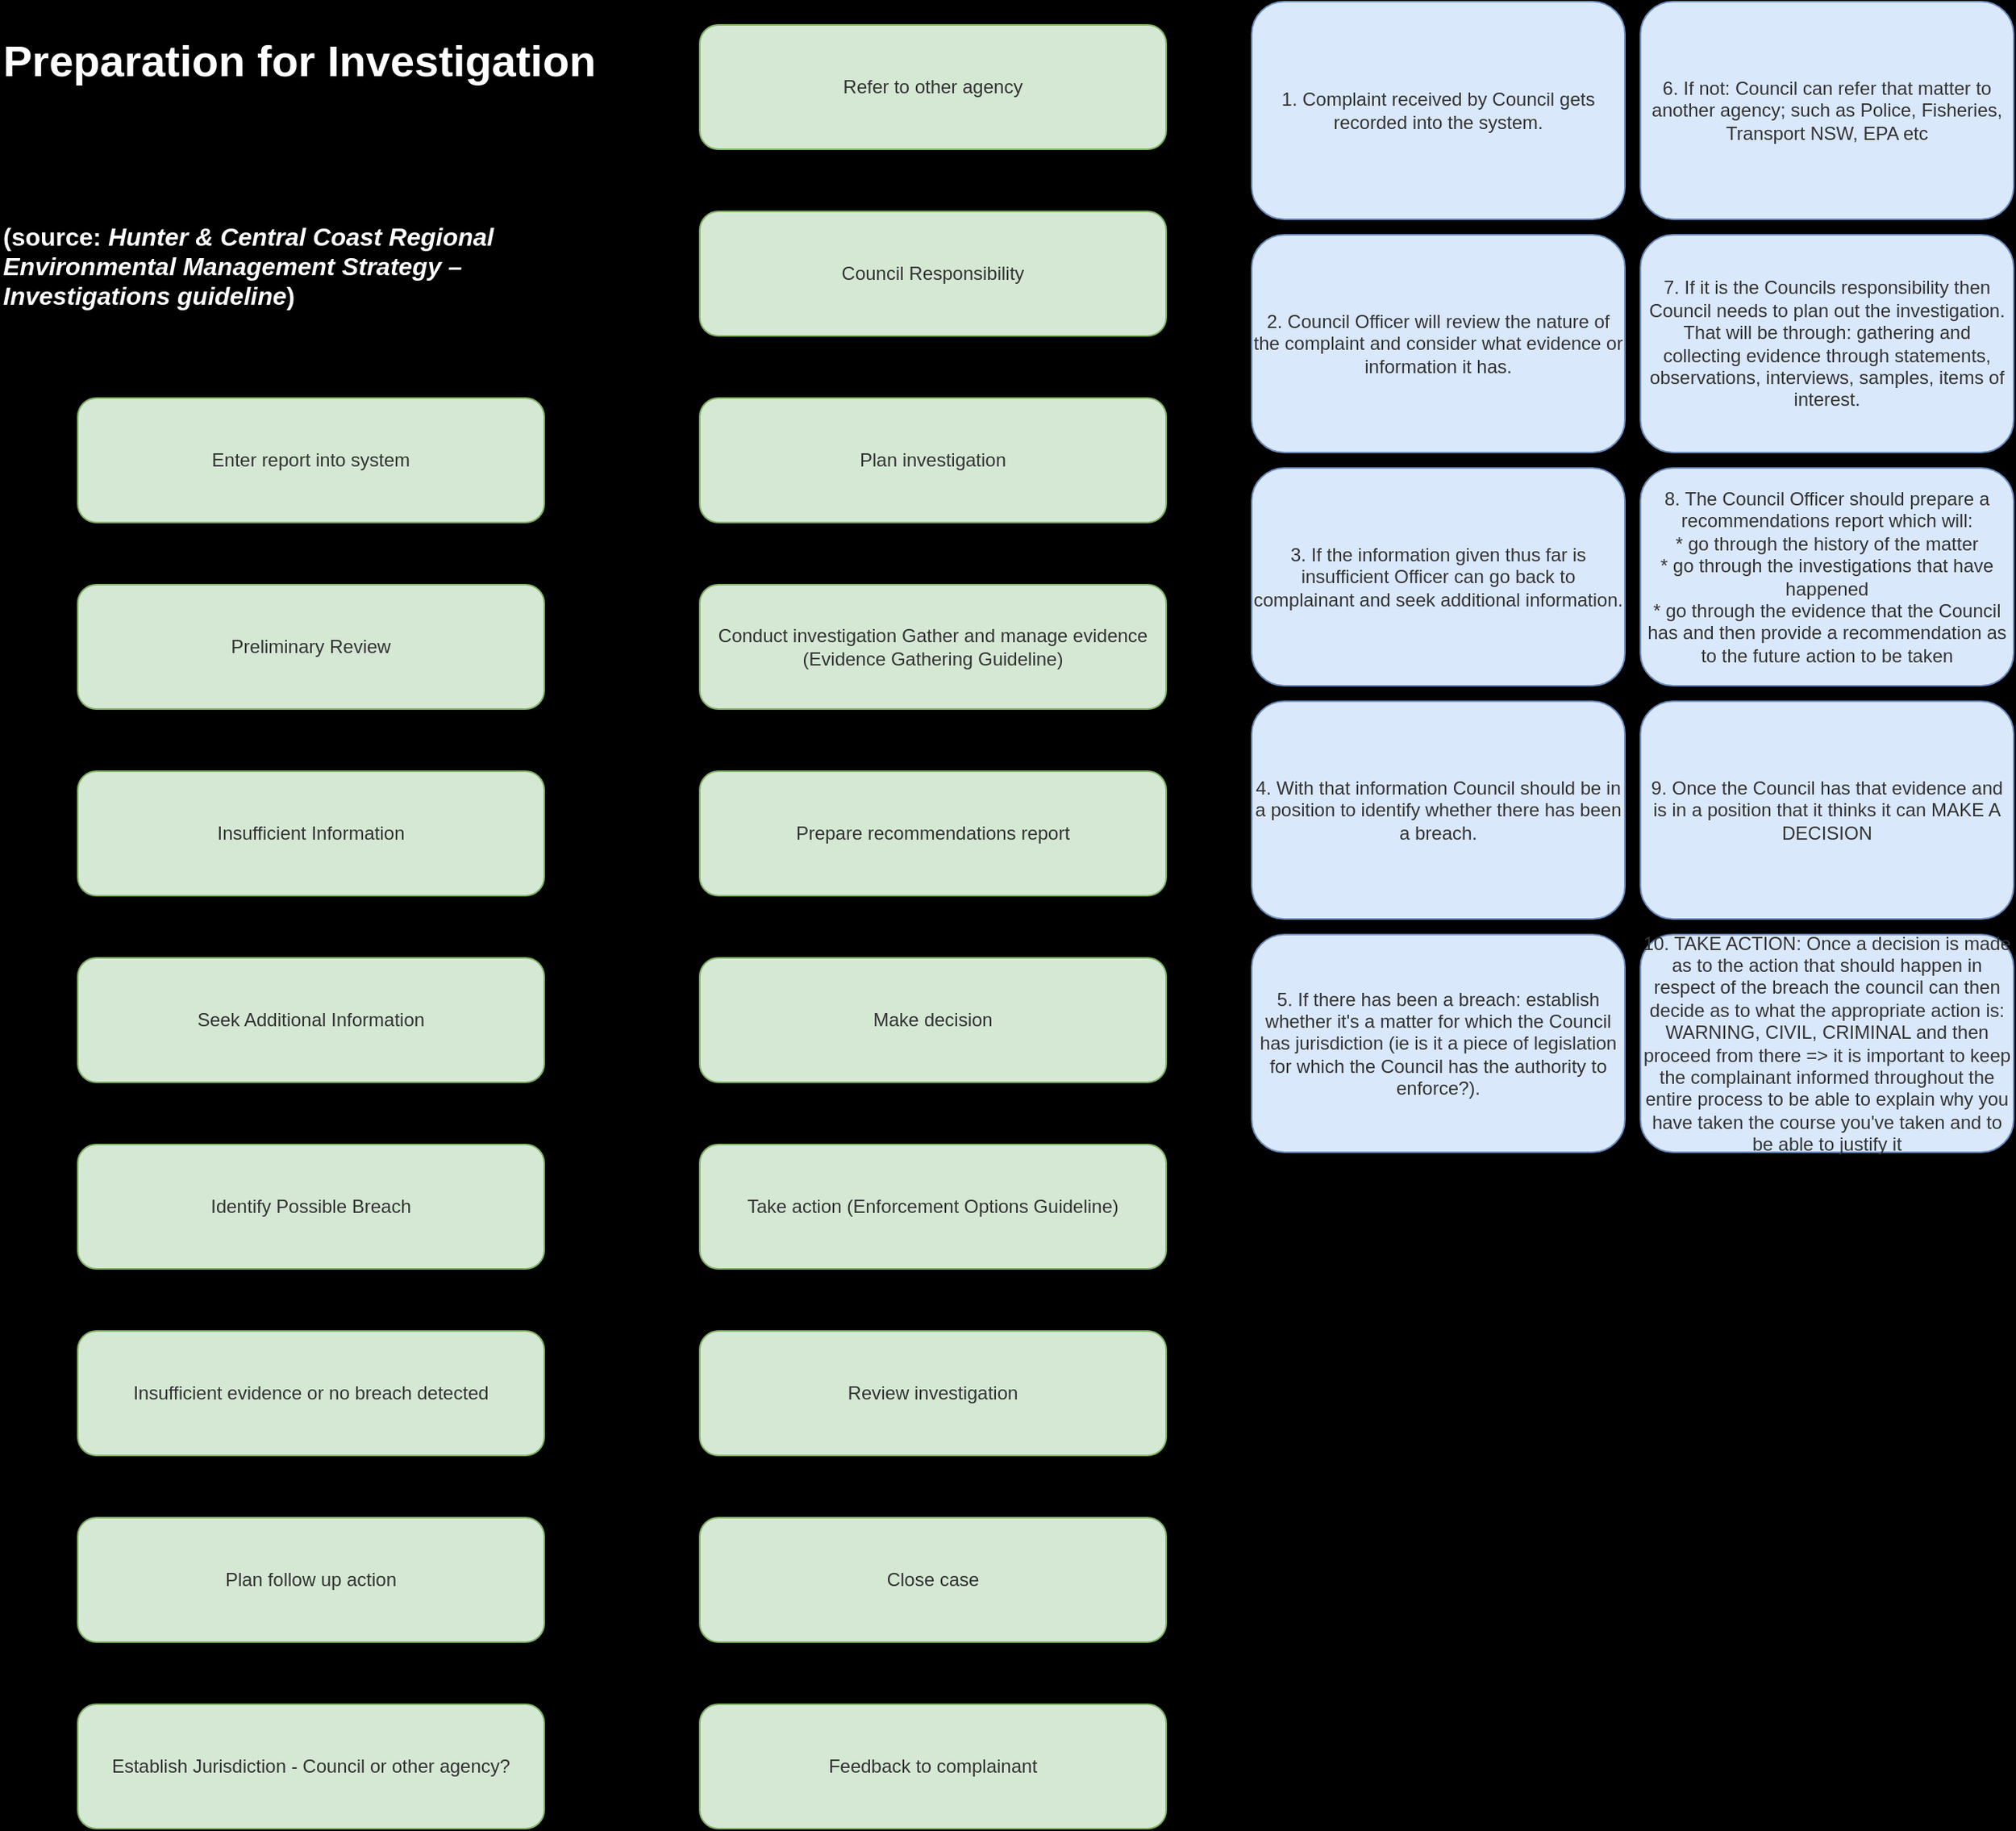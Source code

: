 <mxfile>
  <diagram id="huR" name="Shapes">
    <mxGraphModel dx="0" dy="0" background="#000000" grid="0" gridSize="10" guides="1" tooltips="1" connect="1" arrows="1" fold="1" page="1" pageScale="1" pageWidth="1169" pageHeight="827" math="0" shadow="0">
      <root>
        <mxCell id="page_root_huR" parent="huR"/>
        <mxCell id="node_root_huR" parent="page_root_huR"/>
        <mxCell id="huR-2" value="Preparation for Investigation" style="whiteSpace=wrap;html=1;rounded=1;fontColor=#FFFFFF;text;fontSize=28;fontStyle=1;fillColor=none" vertex="1" parent="node_root_huR">
          <mxGeometry x="0" y="20" width="400" height="80" as="geometry"/>
        </mxCell>
        <mxCell id="huR-3" value="(&lt;b&gt;source&lt;/b&gt;: &lt;i&gt;Hunter &amp; Central Coast Regional Environmental Management Strategy &#x2013; Investigations guideline&lt;/i&gt;)" style="whiteSpace=wrap;html=1;rounded=1;fontColor=#FFFFFF;text;fontSize=16;fontStyle=1;fillColor=none" vertex="1" parent="node_root_huR">
          <mxGeometry x="0" y="140" width="400" height="80" as="geometry"/>
        </mxCell>
        <mxCell id="huR-4" value="Enter report into system" style="whiteSpace=wrap;html=1;rounded=1;fillColor=#d5e8d4;strokeColor=#82b366;fontColor=#333333" vertex="1" parent="node_root_huR">
          <mxGeometry x="50" y="260" width="300" height="80" as="geometry"/>
        </mxCell>
        <mxCell id="huR-5" value="Preliminary Review" style="whiteSpace=wrap;html=1;rounded=1;fillColor=#d5e8d4;strokeColor=#82b366;fontColor=#333333" vertex="1" parent="node_root_huR">
          <mxGeometry x="50" y="380" width="300" height="80" as="geometry"/>
        </mxCell>
        <mxCell id="huR-6" value="Insufficient Information" style="whiteSpace=wrap;html=1;rounded=1;fillColor=#d5e8d4;strokeColor=#82b366;fontColor=#333333" vertex="1" parent="node_root_huR">
          <mxGeometry x="50" y="500" width="300" height="80" as="geometry"/>
        </mxCell>
        <mxCell id="huR-7" value="Seek Additional Information" style="whiteSpace=wrap;html=1;rounded=1;fillColor=#d5e8d4;strokeColor=#82b366;fontColor=#333333" vertex="1" parent="node_root_huR">
          <mxGeometry x="50" y="620" width="300" height="80" as="geometry"/>
        </mxCell>
        <mxCell id="huR-8" value="Identify Possible Breach" style="whiteSpace=wrap;html=1;rounded=1;fillColor=#d5e8d4;strokeColor=#82b366;fontColor=#333333" vertex="1" parent="node_root_huR">
          <mxGeometry x="50" y="740" width="300" height="80" as="geometry"/>
        </mxCell>
        <mxCell id="huR-9" value="Insufficient evidence or no breach detected" style="whiteSpace=wrap;html=1;rounded=1;fillColor=#d5e8d4;strokeColor=#82b366;fontColor=#333333" vertex="1" parent="node_root_huR">
          <mxGeometry x="50" y="860" width="300" height="80" as="geometry"/>
        </mxCell>
        <mxCell id="huR-10" value="Plan follow up action" style="whiteSpace=wrap;html=1;rounded=1;fillColor=#d5e8d4;strokeColor=#82b366;fontColor=#333333" vertex="1" parent="node_root_huR">
          <mxGeometry x="50" y="980" width="300" height="80" as="geometry"/>
        </mxCell>
        <mxCell id="huR-11" value="Establish Jurisdiction - Council or other agency?" style="whiteSpace=wrap;html=1;rounded=1;fillColor=#d5e8d4;strokeColor=#82b366;fontColor=#333333" vertex="1" parent="node_root_huR">
          <mxGeometry x="50" y="1100" width="300" height="80" as="geometry"/>
        </mxCell>
        <mxCell id="huR-12" value="Refer to other agency" style="whiteSpace=wrap;html=1;rounded=1;fillColor=#d5e8d4;strokeColor=#82b366;fontColor=#333333" vertex="1" parent="node_root_huR">
          <mxGeometry x="450" y="20" width="300" height="80" as="geometry"/>
        </mxCell>
        <mxCell id="huR-13" value="Council Responsibility" style="whiteSpace=wrap;html=1;rounded=1;fillColor=#d5e8d4;strokeColor=#82b366;fontColor=#333333" vertex="1" parent="node_root_huR">
          <mxGeometry x="450" y="140" width="300" height="80" as="geometry"/>
        </mxCell>
        <mxCell id="huR-14" value="Plan investigation" style="whiteSpace=wrap;html=1;rounded=1;fillColor=#d5e8d4;strokeColor=#82b366;fontColor=#333333" vertex="1" parent="node_root_huR">
          <mxGeometry x="450" y="260" width="300" height="80" as="geometry"/>
        </mxCell>
        <mxCell id="huR-15" value="Conduct investigation Gather and manage evidence (Evidence Gathering Guideline)" style="whiteSpace=wrap;html=1;rounded=1;fillColor=#d5e8d4;strokeColor=#82b366;fontColor=#333333" vertex="1" parent="node_root_huR">
          <mxGeometry x="450" y="380" width="300" height="80" as="geometry"/>
        </mxCell>
        <mxCell id="huR-16" value="Prepare recommendations report" style="whiteSpace=wrap;html=1;rounded=1;fillColor=#d5e8d4;strokeColor=#82b366;fontColor=#333333" vertex="1" parent="node_root_huR">
          <mxGeometry x="450" y="500" width="300" height="80" as="geometry"/>
        </mxCell>
        <mxCell id="huR-17" value="Make decision" style="whiteSpace=wrap;html=1;rounded=1;fillColor=#d5e8d4;strokeColor=#82b366;fontColor=#333333" vertex="1" parent="node_root_huR">
          <mxGeometry x="450" y="620" width="300" height="80" as="geometry"/>
        </mxCell>
        <mxCell id="huR-18" value="Take action (Enforcement Options Guideline)" style="whiteSpace=wrap;html=1;rounded=1;fillColor=#d5e8d4;strokeColor=#82b366;fontColor=#333333" vertex="1" parent="node_root_huR">
          <mxGeometry x="450" y="740" width="300" height="80" as="geometry"/>
        </mxCell>
        <mxCell id="huR-19" value="Review investigation" style="whiteSpace=wrap;html=1;rounded=1;fillColor=#d5e8d4;strokeColor=#82b366;fontColor=#333333" vertex="1" parent="node_root_huR">
          <mxGeometry x="450" y="860" width="300" height="80" as="geometry"/>
        </mxCell>
        <mxCell id="huR-20" value="Close case" style="whiteSpace=wrap;html=1;rounded=1;fillColor=#d5e8d4;strokeColor=#82b366;fontColor=#333333" vertex="1" parent="node_root_huR">
          <mxGeometry x="450" y="980" width="300" height="80" as="geometry"/>
        </mxCell>
        <mxCell id="huR-21" value="Feedback to complainant" style="whiteSpace=wrap;html=1;rounded=1;fillColor=#d5e8d4;strokeColor=#82b366;fontColor=#333333" vertex="1" parent="node_root_huR">
          <mxGeometry x="450" y="1100" width="300" height="80" as="geometry"/>
        </mxCell>
        <mxCell id="huR-23" value="1. Complaint received by Council gets recorded into the system." style="whiteSpace=wrap;html=1;rounded=1;fillColor=#dae8fc;strokeColor=#6c8ebf;fontColor=#333333" vertex="1" parent="node_root_huR">
          <mxGeometry x="805" y="5" width="240" height="140" as="geometry"/>
        </mxCell>
        <mxCell id="huR-24" value="2. Council Officer will review the nature of the complaint and consider what evidence or information it has." style="whiteSpace=wrap;html=1;rounded=1;fillColor=#dae8fc;strokeColor=#6c8ebf;fontColor=#333333" vertex="1" parent="node_root_huR">
          <mxGeometry x="805" y="155" width="240" height="140" as="geometry"/>
        </mxCell>
        <mxCell id="huR-25" value="3. If the information given thus far is insufficient Officer can go back to complainant and seek additional information." style="whiteSpace=wrap;html=1;rounded=1;fillColor=#dae8fc;strokeColor=#6c8ebf;fontColor=#333333" vertex="1" parent="node_root_huR">
          <mxGeometry x="805" y="305" width="240" height="140" as="geometry"/>
        </mxCell>
        <mxCell id="huR-26" value="4. With that information Council should be in a position to identify whether there has been a breach." style="whiteSpace=wrap;html=1;rounded=1;fillColor=#dae8fc;strokeColor=#6c8ebf;fontColor=#333333" vertex="1" parent="node_root_huR">
          <mxGeometry x="805" y="455" width="240" height="140" as="geometry"/>
        </mxCell>
        <mxCell id="huR-27" value="5. If there has been a breach: establish whether it&amp;apos;s a matter for which the Council has jurisdiction (ie is it a piece of legislation for which the Council has the authority to enforce?)." style="whiteSpace=wrap;html=1;rounded=1;fillColor=#dae8fc;strokeColor=#6c8ebf;fontColor=#333333" vertex="1" parent="node_root_huR">
          <mxGeometry x="805" y="605" width="240" height="140" as="geometry"/>
        </mxCell>
        <mxCell id="huR-28" value="6. If not: Council can refer that matter to another agency; such as Police, Fisheries, Transport NSW, EPA etc" style="whiteSpace=wrap;html=1;rounded=1;fillColor=#dae8fc;strokeColor=#6c8ebf;fontColor=#333333" vertex="1" parent="node_root_huR">
          <mxGeometry x="1055" y="5" width="240" height="140" as="geometry"/>
        </mxCell>
        <mxCell id="huR-29" value="7. If it is the Councils responsibility then Council needs to plan out the investigation. That will be through: gathering and collecting evidence through statements, observations, interviews, samples, items of interest." style="whiteSpace=wrap;html=1;rounded=1;fillColor=#dae8fc;strokeColor=#6c8ebf;fontColor=#333333" vertex="1" parent="node_root_huR">
          <mxGeometry x="1055" y="155" width="240" height="140" as="geometry"/>
        </mxCell>
        <mxCell id="huR-30" value="8. The Council Officer should prepare a recommendations report which will: &lt;br/&gt;* go through the history of the matter &lt;br/&gt;* go through the investigations that have happened &lt;br/&gt;* go through the evidence that the Council has and then provide a recommendation as to the future action to be taken" style="whiteSpace=wrap;html=1;rounded=1;fillColor=#dae8fc;strokeColor=#6c8ebf;fontColor=#333333" vertex="1" parent="node_root_huR">
          <mxGeometry x="1055" y="305" width="240" height="140" as="geometry"/>
        </mxCell>
        <mxCell id="huR-31" value="9. Once the Council has that evidence and is in a position that it thinks it can MAKE A DECISION" style="whiteSpace=wrap;html=1;rounded=1;fillColor=#dae8fc;strokeColor=#6c8ebf;fontColor=#333333" vertex="1" parent="node_root_huR">
          <mxGeometry x="1055" y="455" width="240" height="140" as="geometry"/>
        </mxCell>
        <mxCell id="huR-32" value="10. TAKE ACTION: Once a decision is made as to the action that should happen in respect of the breach the council can then decide as to what the appropriate action is: WARNING, CIVIL, CRIMINAL and then proceed from there =&gt; it is important to keep the complainant informed throughout the entire process to be able to explain why you have taken the course you&amp;apos;ve taken and to be able to justify it" style="whiteSpace=wrap;html=1;rounded=1;fillColor=#dae8fc;strokeColor=#6c8ebf;fontColor=#333333" vertex="1" parent="node_root_huR">
          <mxGeometry x="1055" y="605" width="240" height="140" as="geometry"/>
        </mxCell>
      </root>
    </mxGraphModel>
  </diagram>
</mxfile>